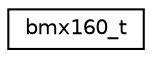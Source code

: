 digraph "Graphical Class Hierarchy"
{
  edge [fontname="Helvetica",fontsize="10",labelfontname="Helvetica",labelfontsize="10"];
  node [fontname="Helvetica",fontsize="10",shape=record];
  rankdir="LR";
  Node1 [label="bmx160_t",height=0.2,width=0.4,color="black", fillcolor="white", style="filled",URL="$structbmx160__t.html",tooltip="Common BMX160 struct. "];
}
